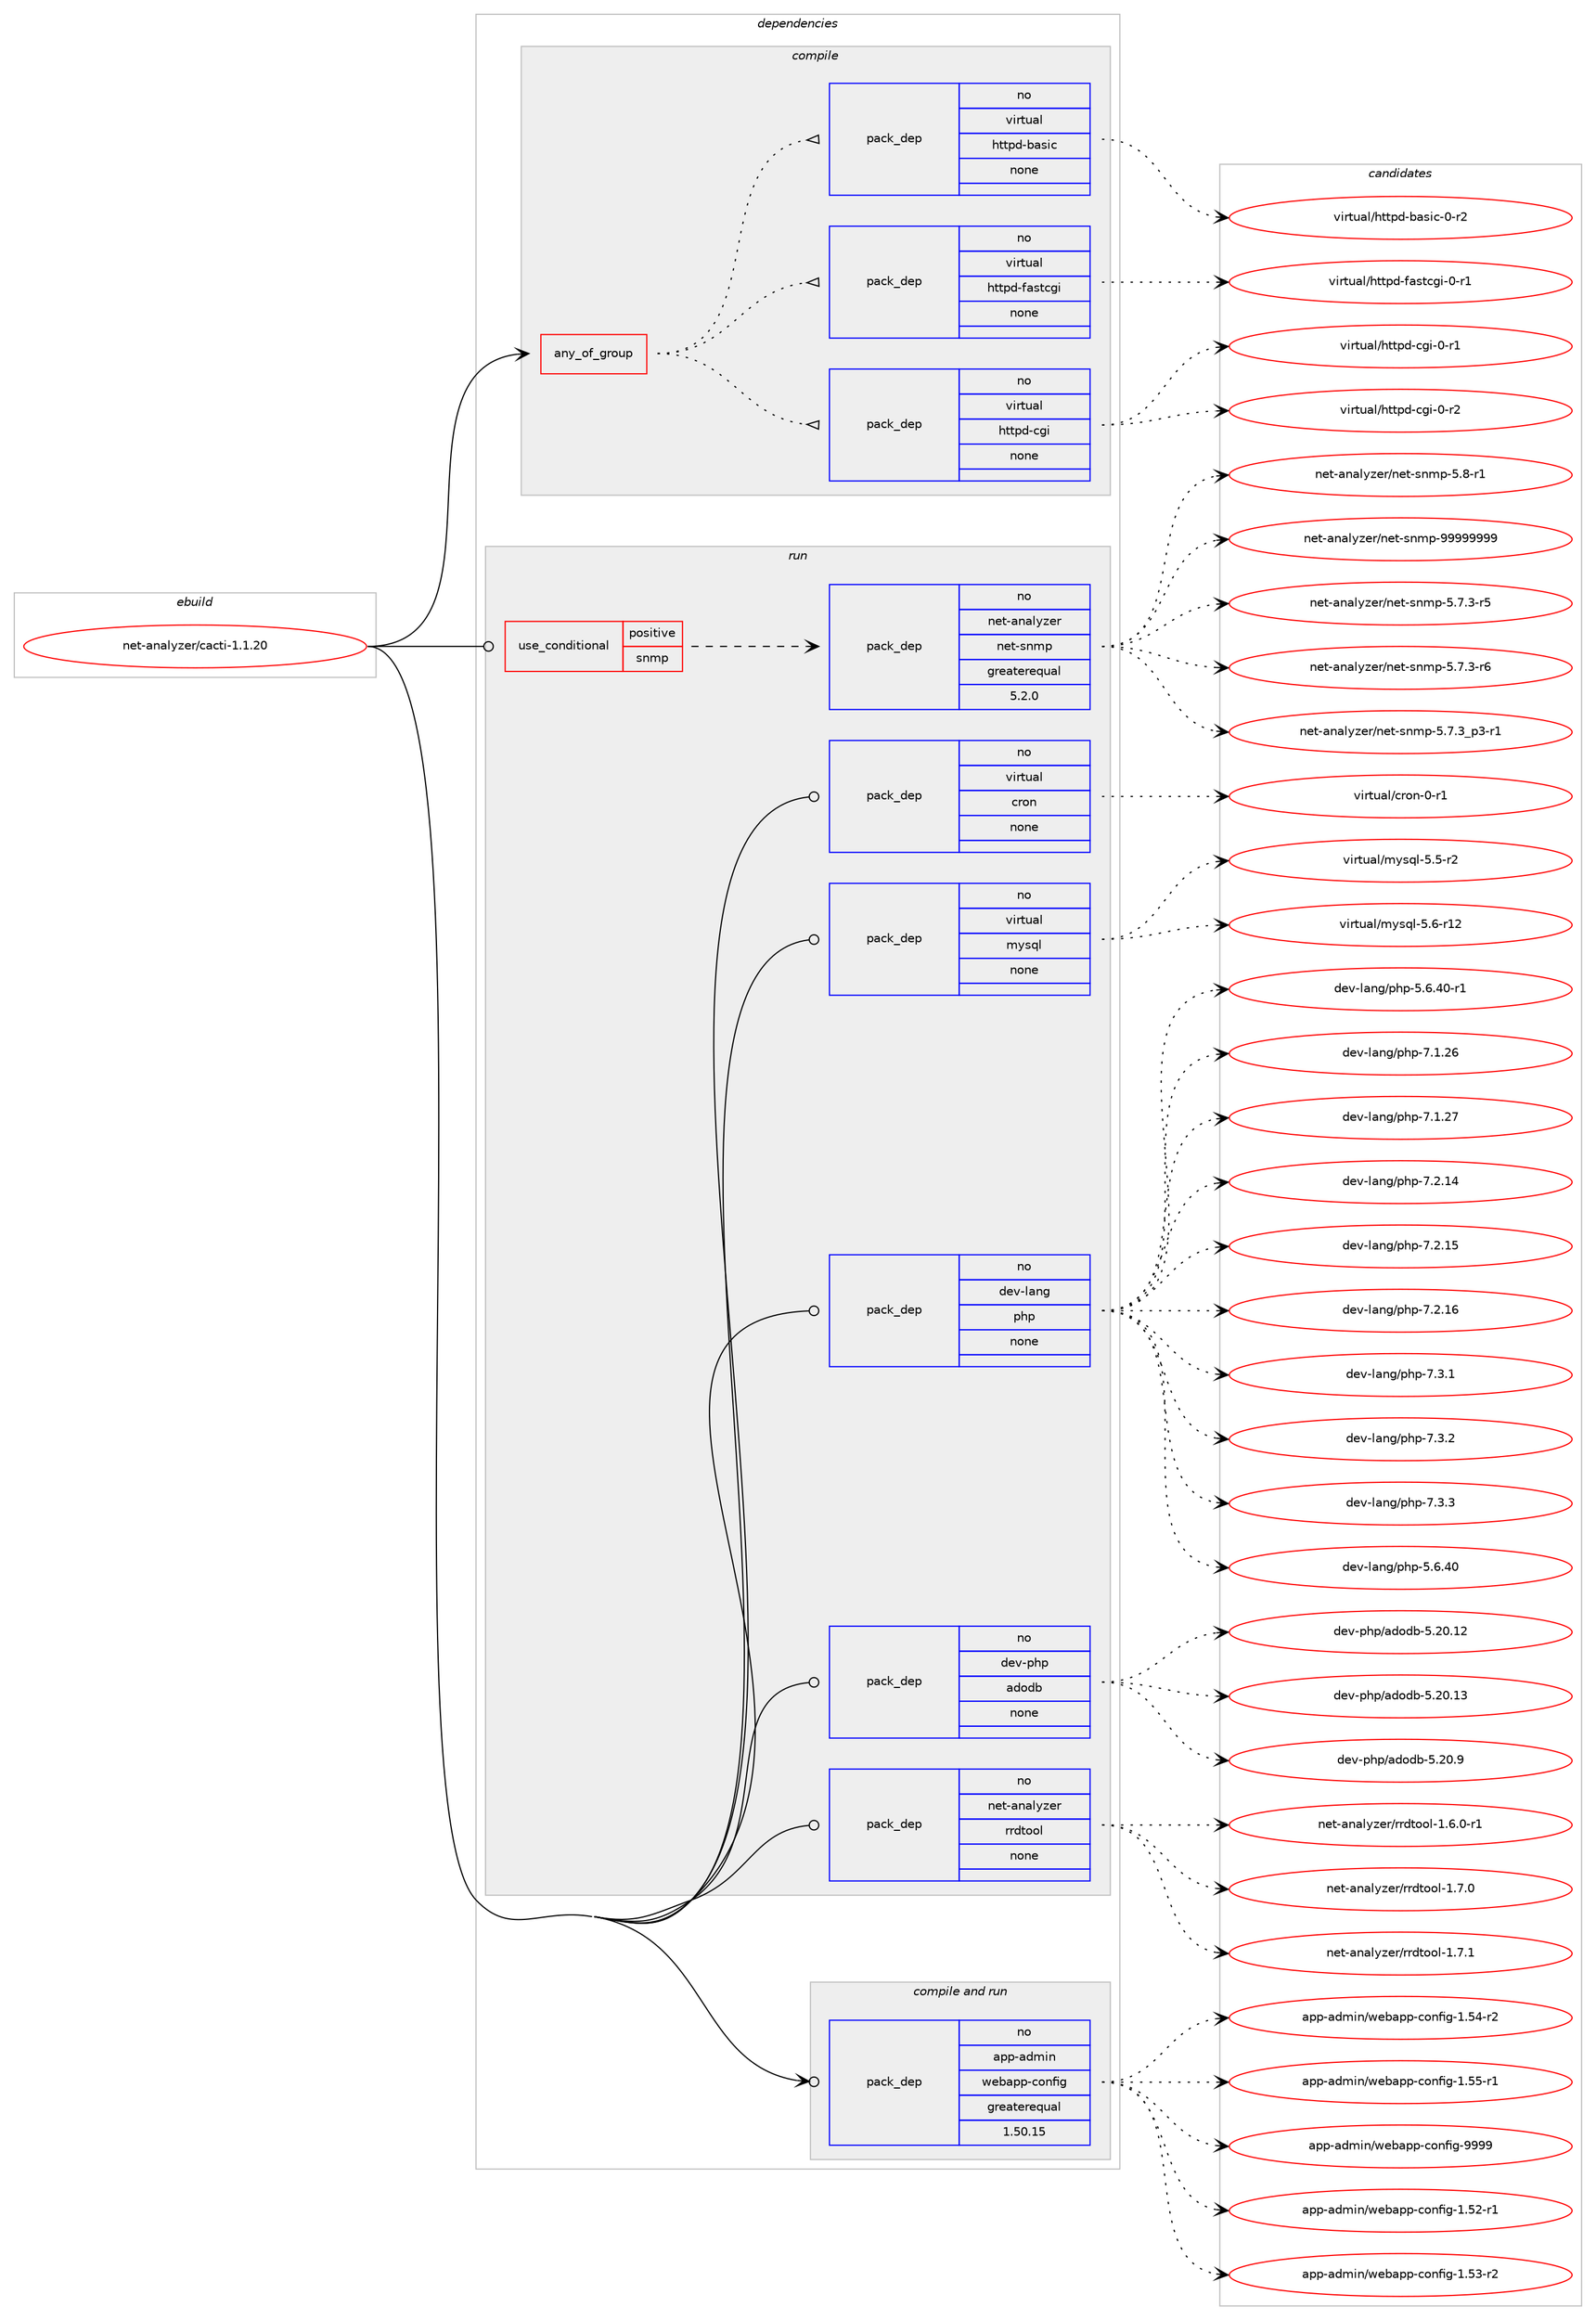 digraph prolog {

# *************
# Graph options
# *************

newrank=true;
concentrate=true;
compound=true;
graph [rankdir=LR,fontname=Helvetica,fontsize=10,ranksep=1.5];#, ranksep=2.5, nodesep=0.2];
edge  [arrowhead=vee];
node  [fontname=Helvetica,fontsize=10];

# **********
# The ebuild
# **********

subgraph cluster_leftcol {
color=gray;
rank=same;
label=<<i>ebuild</i>>;
id [label="net-analyzer/cacti-1.1.20", color=red, width=4, href="../net-analyzer/cacti-1.1.20.svg"];
}

# ****************
# The dependencies
# ****************

subgraph cluster_midcol {
color=gray;
label=<<i>dependencies</i>>;
subgraph cluster_compile {
fillcolor="#eeeeee";
style=filled;
label=<<i>compile</i>>;
subgraph any25732 {
dependency1642092 [label=<<TABLE BORDER="0" CELLBORDER="1" CELLSPACING="0" CELLPADDING="4"><TR><TD CELLPADDING="10">any_of_group</TD></TR></TABLE>>, shape=none, color=red];subgraph pack1173994 {
dependency1642093 [label=<<TABLE BORDER="0" CELLBORDER="1" CELLSPACING="0" CELLPADDING="4" WIDTH="220"><TR><TD ROWSPAN="6" CELLPADDING="30">pack_dep</TD></TR><TR><TD WIDTH="110">no</TD></TR><TR><TD>virtual</TD></TR><TR><TD>httpd-basic</TD></TR><TR><TD>none</TD></TR><TR><TD></TD></TR></TABLE>>, shape=none, color=blue];
}
dependency1642092:e -> dependency1642093:w [weight=20,style="dotted",arrowhead="oinv"];
subgraph pack1173995 {
dependency1642094 [label=<<TABLE BORDER="0" CELLBORDER="1" CELLSPACING="0" CELLPADDING="4" WIDTH="220"><TR><TD ROWSPAN="6" CELLPADDING="30">pack_dep</TD></TR><TR><TD WIDTH="110">no</TD></TR><TR><TD>virtual</TD></TR><TR><TD>httpd-cgi</TD></TR><TR><TD>none</TD></TR><TR><TD></TD></TR></TABLE>>, shape=none, color=blue];
}
dependency1642092:e -> dependency1642094:w [weight=20,style="dotted",arrowhead="oinv"];
subgraph pack1173996 {
dependency1642095 [label=<<TABLE BORDER="0" CELLBORDER="1" CELLSPACING="0" CELLPADDING="4" WIDTH="220"><TR><TD ROWSPAN="6" CELLPADDING="30">pack_dep</TD></TR><TR><TD WIDTH="110">no</TD></TR><TR><TD>virtual</TD></TR><TR><TD>httpd-fastcgi</TD></TR><TR><TD>none</TD></TR><TR><TD></TD></TR></TABLE>>, shape=none, color=blue];
}
dependency1642092:e -> dependency1642095:w [weight=20,style="dotted",arrowhead="oinv"];
}
id:e -> dependency1642092:w [weight=20,style="solid",arrowhead="vee"];
}
subgraph cluster_compileandrun {
fillcolor="#eeeeee";
style=filled;
label=<<i>compile and run</i>>;
subgraph pack1173997 {
dependency1642096 [label=<<TABLE BORDER="0" CELLBORDER="1" CELLSPACING="0" CELLPADDING="4" WIDTH="220"><TR><TD ROWSPAN="6" CELLPADDING="30">pack_dep</TD></TR><TR><TD WIDTH="110">no</TD></TR><TR><TD>app-admin</TD></TR><TR><TD>webapp-config</TD></TR><TR><TD>greaterequal</TD></TR><TR><TD>1.50.15</TD></TR></TABLE>>, shape=none, color=blue];
}
id:e -> dependency1642096:w [weight=20,style="solid",arrowhead="odotvee"];
}
subgraph cluster_run {
fillcolor="#eeeeee";
style=filled;
label=<<i>run</i>>;
subgraph cond441592 {
dependency1642097 [label=<<TABLE BORDER="0" CELLBORDER="1" CELLSPACING="0" CELLPADDING="4"><TR><TD ROWSPAN="3" CELLPADDING="10">use_conditional</TD></TR><TR><TD>positive</TD></TR><TR><TD>snmp</TD></TR></TABLE>>, shape=none, color=red];
subgraph pack1173998 {
dependency1642098 [label=<<TABLE BORDER="0" CELLBORDER="1" CELLSPACING="0" CELLPADDING="4" WIDTH="220"><TR><TD ROWSPAN="6" CELLPADDING="30">pack_dep</TD></TR><TR><TD WIDTH="110">no</TD></TR><TR><TD>net-analyzer</TD></TR><TR><TD>net-snmp</TD></TR><TR><TD>greaterequal</TD></TR><TR><TD>5.2.0</TD></TR></TABLE>>, shape=none, color=blue];
}
dependency1642097:e -> dependency1642098:w [weight=20,style="dashed",arrowhead="vee"];
}
id:e -> dependency1642097:w [weight=20,style="solid",arrowhead="odot"];
subgraph pack1173999 {
dependency1642099 [label=<<TABLE BORDER="0" CELLBORDER="1" CELLSPACING="0" CELLPADDING="4" WIDTH="220"><TR><TD ROWSPAN="6" CELLPADDING="30">pack_dep</TD></TR><TR><TD WIDTH="110">no</TD></TR><TR><TD>dev-lang</TD></TR><TR><TD>php</TD></TR><TR><TD>none</TD></TR><TR><TD></TD></TR></TABLE>>, shape=none, color=blue];
}
id:e -> dependency1642099:w [weight=20,style="solid",arrowhead="odot"];
subgraph pack1174000 {
dependency1642100 [label=<<TABLE BORDER="0" CELLBORDER="1" CELLSPACING="0" CELLPADDING="4" WIDTH="220"><TR><TD ROWSPAN="6" CELLPADDING="30">pack_dep</TD></TR><TR><TD WIDTH="110">no</TD></TR><TR><TD>dev-php</TD></TR><TR><TD>adodb</TD></TR><TR><TD>none</TD></TR><TR><TD></TD></TR></TABLE>>, shape=none, color=blue];
}
id:e -> dependency1642100:w [weight=20,style="solid",arrowhead="odot"];
subgraph pack1174001 {
dependency1642101 [label=<<TABLE BORDER="0" CELLBORDER="1" CELLSPACING="0" CELLPADDING="4" WIDTH="220"><TR><TD ROWSPAN="6" CELLPADDING="30">pack_dep</TD></TR><TR><TD WIDTH="110">no</TD></TR><TR><TD>net-analyzer</TD></TR><TR><TD>rrdtool</TD></TR><TR><TD>none</TD></TR><TR><TD></TD></TR></TABLE>>, shape=none, color=blue];
}
id:e -> dependency1642101:w [weight=20,style="solid",arrowhead="odot"];
subgraph pack1174002 {
dependency1642102 [label=<<TABLE BORDER="0" CELLBORDER="1" CELLSPACING="0" CELLPADDING="4" WIDTH="220"><TR><TD ROWSPAN="6" CELLPADDING="30">pack_dep</TD></TR><TR><TD WIDTH="110">no</TD></TR><TR><TD>virtual</TD></TR><TR><TD>cron</TD></TR><TR><TD>none</TD></TR><TR><TD></TD></TR></TABLE>>, shape=none, color=blue];
}
id:e -> dependency1642102:w [weight=20,style="solid",arrowhead="odot"];
subgraph pack1174003 {
dependency1642103 [label=<<TABLE BORDER="0" CELLBORDER="1" CELLSPACING="0" CELLPADDING="4" WIDTH="220"><TR><TD ROWSPAN="6" CELLPADDING="30">pack_dep</TD></TR><TR><TD WIDTH="110">no</TD></TR><TR><TD>virtual</TD></TR><TR><TD>mysql</TD></TR><TR><TD>none</TD></TR><TR><TD></TD></TR></TABLE>>, shape=none, color=blue];
}
id:e -> dependency1642103:w [weight=20,style="solid",arrowhead="odot"];
}
}

# **************
# The candidates
# **************

subgraph cluster_choices {
rank=same;
color=gray;
label=<<i>candidates</i>>;

subgraph choice1173994 {
color=black;
nodesep=1;
choice11810511411611797108471041161161121004598971151059945484511450 [label="virtual/httpd-basic-0-r2", color=red, width=4,href="../virtual/httpd-basic-0-r2.svg"];
dependency1642093:e -> choice11810511411611797108471041161161121004598971151059945484511450:w [style=dotted,weight="100"];
}
subgraph choice1173995 {
color=black;
nodesep=1;
choice1181051141161179710847104116116112100459910310545484511449 [label="virtual/httpd-cgi-0-r1", color=red, width=4,href="../virtual/httpd-cgi-0-r1.svg"];
choice1181051141161179710847104116116112100459910310545484511450 [label="virtual/httpd-cgi-0-r2", color=red, width=4,href="../virtual/httpd-cgi-0-r2.svg"];
dependency1642094:e -> choice1181051141161179710847104116116112100459910310545484511449:w [style=dotted,weight="100"];
dependency1642094:e -> choice1181051141161179710847104116116112100459910310545484511450:w [style=dotted,weight="100"];
}
subgraph choice1173996 {
color=black;
nodesep=1;
choice118105114116117971084710411611611210045102971151169910310545484511449 [label="virtual/httpd-fastcgi-0-r1", color=red, width=4,href="../virtual/httpd-fastcgi-0-r1.svg"];
dependency1642095:e -> choice118105114116117971084710411611611210045102971151169910310545484511449:w [style=dotted,weight="100"];
}
subgraph choice1173997 {
color=black;
nodesep=1;
choice971121124597100109105110471191019897112112459911111010210510345494653504511449 [label="app-admin/webapp-config-1.52-r1", color=red, width=4,href="../app-admin/webapp-config-1.52-r1.svg"];
choice971121124597100109105110471191019897112112459911111010210510345494653514511450 [label="app-admin/webapp-config-1.53-r2", color=red, width=4,href="../app-admin/webapp-config-1.53-r2.svg"];
choice971121124597100109105110471191019897112112459911111010210510345494653524511450 [label="app-admin/webapp-config-1.54-r2", color=red, width=4,href="../app-admin/webapp-config-1.54-r2.svg"];
choice971121124597100109105110471191019897112112459911111010210510345494653534511449 [label="app-admin/webapp-config-1.55-r1", color=red, width=4,href="../app-admin/webapp-config-1.55-r1.svg"];
choice97112112459710010910511047119101989711211245991111101021051034557575757 [label="app-admin/webapp-config-9999", color=red, width=4,href="../app-admin/webapp-config-9999.svg"];
dependency1642096:e -> choice971121124597100109105110471191019897112112459911111010210510345494653504511449:w [style=dotted,weight="100"];
dependency1642096:e -> choice971121124597100109105110471191019897112112459911111010210510345494653514511450:w [style=dotted,weight="100"];
dependency1642096:e -> choice971121124597100109105110471191019897112112459911111010210510345494653524511450:w [style=dotted,weight="100"];
dependency1642096:e -> choice971121124597100109105110471191019897112112459911111010210510345494653534511449:w [style=dotted,weight="100"];
dependency1642096:e -> choice97112112459710010910511047119101989711211245991111101021051034557575757:w [style=dotted,weight="100"];
}
subgraph choice1173998 {
color=black;
nodesep=1;
choice11010111645971109710812112210111447110101116451151101091124553465546514511453 [label="net-analyzer/net-snmp-5.7.3-r5", color=red, width=4,href="../net-analyzer/net-snmp-5.7.3-r5.svg"];
choice11010111645971109710812112210111447110101116451151101091124553465546514511454 [label="net-analyzer/net-snmp-5.7.3-r6", color=red, width=4,href="../net-analyzer/net-snmp-5.7.3-r6.svg"];
choice110101116459711097108121122101114471101011164511511010911245534655465195112514511449 [label="net-analyzer/net-snmp-5.7.3_p3-r1", color=red, width=4,href="../net-analyzer/net-snmp-5.7.3_p3-r1.svg"];
choice1101011164597110971081211221011144711010111645115110109112455346564511449 [label="net-analyzer/net-snmp-5.8-r1", color=red, width=4,href="../net-analyzer/net-snmp-5.8-r1.svg"];
choice1101011164597110971081211221011144711010111645115110109112455757575757575757 [label="net-analyzer/net-snmp-99999999", color=red, width=4,href="../net-analyzer/net-snmp-99999999.svg"];
dependency1642098:e -> choice11010111645971109710812112210111447110101116451151101091124553465546514511453:w [style=dotted,weight="100"];
dependency1642098:e -> choice11010111645971109710812112210111447110101116451151101091124553465546514511454:w [style=dotted,weight="100"];
dependency1642098:e -> choice110101116459711097108121122101114471101011164511511010911245534655465195112514511449:w [style=dotted,weight="100"];
dependency1642098:e -> choice1101011164597110971081211221011144711010111645115110109112455346564511449:w [style=dotted,weight="100"];
dependency1642098:e -> choice1101011164597110971081211221011144711010111645115110109112455757575757575757:w [style=dotted,weight="100"];
}
subgraph choice1173999 {
color=black;
nodesep=1;
choice10010111845108971101034711210411245534654465248 [label="dev-lang/php-5.6.40", color=red, width=4,href="../dev-lang/php-5.6.40.svg"];
choice100101118451089711010347112104112455346544652484511449 [label="dev-lang/php-5.6.40-r1", color=red, width=4,href="../dev-lang/php-5.6.40-r1.svg"];
choice10010111845108971101034711210411245554649465054 [label="dev-lang/php-7.1.26", color=red, width=4,href="../dev-lang/php-7.1.26.svg"];
choice10010111845108971101034711210411245554649465055 [label="dev-lang/php-7.1.27", color=red, width=4,href="../dev-lang/php-7.1.27.svg"];
choice10010111845108971101034711210411245554650464952 [label="dev-lang/php-7.2.14", color=red, width=4,href="../dev-lang/php-7.2.14.svg"];
choice10010111845108971101034711210411245554650464953 [label="dev-lang/php-7.2.15", color=red, width=4,href="../dev-lang/php-7.2.15.svg"];
choice10010111845108971101034711210411245554650464954 [label="dev-lang/php-7.2.16", color=red, width=4,href="../dev-lang/php-7.2.16.svg"];
choice100101118451089711010347112104112455546514649 [label="dev-lang/php-7.3.1", color=red, width=4,href="../dev-lang/php-7.3.1.svg"];
choice100101118451089711010347112104112455546514650 [label="dev-lang/php-7.3.2", color=red, width=4,href="../dev-lang/php-7.3.2.svg"];
choice100101118451089711010347112104112455546514651 [label="dev-lang/php-7.3.3", color=red, width=4,href="../dev-lang/php-7.3.3.svg"];
dependency1642099:e -> choice10010111845108971101034711210411245534654465248:w [style=dotted,weight="100"];
dependency1642099:e -> choice100101118451089711010347112104112455346544652484511449:w [style=dotted,weight="100"];
dependency1642099:e -> choice10010111845108971101034711210411245554649465054:w [style=dotted,weight="100"];
dependency1642099:e -> choice10010111845108971101034711210411245554649465055:w [style=dotted,weight="100"];
dependency1642099:e -> choice10010111845108971101034711210411245554650464952:w [style=dotted,weight="100"];
dependency1642099:e -> choice10010111845108971101034711210411245554650464953:w [style=dotted,weight="100"];
dependency1642099:e -> choice10010111845108971101034711210411245554650464954:w [style=dotted,weight="100"];
dependency1642099:e -> choice100101118451089711010347112104112455546514649:w [style=dotted,weight="100"];
dependency1642099:e -> choice100101118451089711010347112104112455546514650:w [style=dotted,weight="100"];
dependency1642099:e -> choice100101118451089711010347112104112455546514651:w [style=dotted,weight="100"];
}
subgraph choice1174000 {
color=black;
nodesep=1;
choice100101118451121041124797100111100984553465048464950 [label="dev-php/adodb-5.20.12", color=red, width=4,href="../dev-php/adodb-5.20.12.svg"];
choice100101118451121041124797100111100984553465048464951 [label="dev-php/adodb-5.20.13", color=red, width=4,href="../dev-php/adodb-5.20.13.svg"];
choice1001011184511210411247971001111009845534650484657 [label="dev-php/adodb-5.20.9", color=red, width=4,href="../dev-php/adodb-5.20.9.svg"];
dependency1642100:e -> choice100101118451121041124797100111100984553465048464950:w [style=dotted,weight="100"];
dependency1642100:e -> choice100101118451121041124797100111100984553465048464951:w [style=dotted,weight="100"];
dependency1642100:e -> choice1001011184511210411247971001111009845534650484657:w [style=dotted,weight="100"];
}
subgraph choice1174001 {
color=black;
nodesep=1;
choice110101116459711097108121122101114471141141001161111111084549465446484511449 [label="net-analyzer/rrdtool-1.6.0-r1", color=red, width=4,href="../net-analyzer/rrdtool-1.6.0-r1.svg"];
choice11010111645971109710812112210111447114114100116111111108454946554648 [label="net-analyzer/rrdtool-1.7.0", color=red, width=4,href="../net-analyzer/rrdtool-1.7.0.svg"];
choice11010111645971109710812112210111447114114100116111111108454946554649 [label="net-analyzer/rrdtool-1.7.1", color=red, width=4,href="../net-analyzer/rrdtool-1.7.1.svg"];
dependency1642101:e -> choice110101116459711097108121122101114471141141001161111111084549465446484511449:w [style=dotted,weight="100"];
dependency1642101:e -> choice11010111645971109710812112210111447114114100116111111108454946554648:w [style=dotted,weight="100"];
dependency1642101:e -> choice11010111645971109710812112210111447114114100116111111108454946554649:w [style=dotted,weight="100"];
}
subgraph choice1174002 {
color=black;
nodesep=1;
choice11810511411611797108479911411111045484511449 [label="virtual/cron-0-r1", color=red, width=4,href="../virtual/cron-0-r1.svg"];
dependency1642102:e -> choice11810511411611797108479911411111045484511449:w [style=dotted,weight="100"];
}
subgraph choice1174003 {
color=black;
nodesep=1;
choice1181051141161179710847109121115113108455346534511450 [label="virtual/mysql-5.5-r2", color=red, width=4,href="../virtual/mysql-5.5-r2.svg"];
choice118105114116117971084710912111511310845534654451144950 [label="virtual/mysql-5.6-r12", color=red, width=4,href="../virtual/mysql-5.6-r12.svg"];
dependency1642103:e -> choice1181051141161179710847109121115113108455346534511450:w [style=dotted,weight="100"];
dependency1642103:e -> choice118105114116117971084710912111511310845534654451144950:w [style=dotted,weight="100"];
}
}

}
